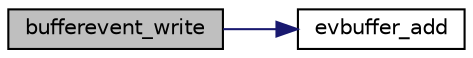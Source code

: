 digraph "bufferevent_write"
{
 // LATEX_PDF_SIZE
  edge [fontname="Helvetica",fontsize="10",labelfontname="Helvetica",labelfontsize="10"];
  node [fontname="Helvetica",fontsize="10",shape=record];
  rankdir="LR";
  Node89 [label="bufferevent_write",height=0.2,width=0.4,color="black", fillcolor="grey75", style="filled", fontcolor="black",tooltip=" "];
  Node89 -> Node90 [color="midnightblue",fontsize="10",style="solid",fontname="Helvetica"];
  Node90 [label="evbuffer_add",height=0.2,width=0.4,color="black", fillcolor="white", style="filled",URL="$buffer_8h.html#a8abedc30187fe00d86b7b1cc4d3ce643",tooltip=" "];
}
